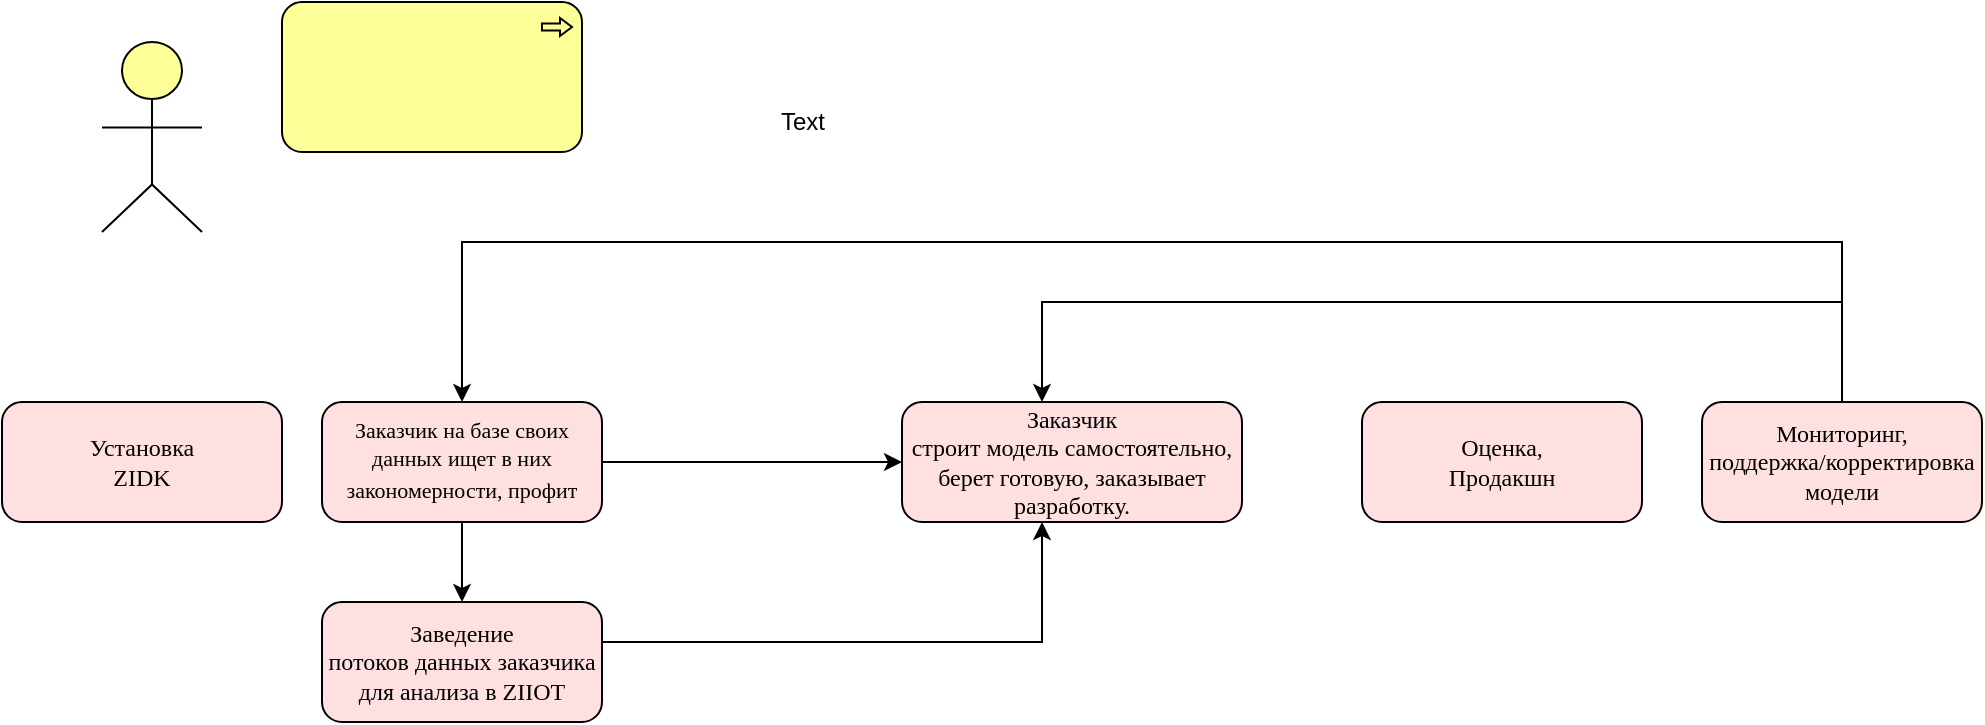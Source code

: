 <mxfile version="15.4.3" type="github">
  <diagram id="ft-S6p3YyGh-OVdkdaEB" name="Page-1">
    <mxGraphModel dx="903" dy="469" grid="1" gridSize="10" guides="1" tooltips="1" connect="1" arrows="1" fold="1" page="1" pageScale="1" pageWidth="827" pageHeight="1169" math="0" shadow="0">
      <root>
        <mxCell id="0" />
        <mxCell id="1" parent="0" />
        <mxCell id="mtU_wtCQUZE5ZAFzhB16-1" value="" style="html=1;outlineConnect=0;whiteSpace=wrap;fillColor=#ffff99;verticalLabelPosition=bottom;verticalAlign=top;align=center;shape=mxgraph.archimate3.actor;" parent="1" vertex="1">
          <mxGeometry x="50" y="40" width="50" height="95" as="geometry" />
        </mxCell>
        <mxCell id="mtU_wtCQUZE5ZAFzhB16-2" value="" style="html=1;outlineConnect=0;whiteSpace=wrap;fillColor=#ffff99;shape=mxgraph.archimate3.application;appType=proc;archiType=rounded;" parent="1" vertex="1">
          <mxGeometry x="140" y="20" width="150" height="75" as="geometry" />
        </mxCell>
        <mxCell id="-eSvkUpTJXsJWPYgSSkQ-1" value="Text" style="text;html=1;align=center;verticalAlign=middle;resizable=0;points=[];autosize=1;strokeColor=none;fillColor=none;" vertex="1" parent="1">
          <mxGeometry x="380" y="70" width="40" height="20" as="geometry" />
        </mxCell>
        <mxCell id="-eSvkUpTJXsJWPYgSSkQ-10" style="edgeStyle=orthogonalEdgeStyle;rounded=0;orthogonalLoop=1;jettySize=auto;html=1;fontSize=11;" edge="1" parent="1" source="-eSvkUpTJXsJWPYgSSkQ-2" target="-eSvkUpTJXsJWPYgSSkQ-3">
          <mxGeometry relative="1" as="geometry" />
        </mxCell>
        <mxCell id="-eSvkUpTJXsJWPYgSSkQ-11" style="edgeStyle=orthogonalEdgeStyle;rounded=0;orthogonalLoop=1;jettySize=auto;html=1;fontSize=11;" edge="1" parent="1" source="-eSvkUpTJXsJWPYgSSkQ-2" target="-eSvkUpTJXsJWPYgSSkQ-4">
          <mxGeometry relative="1" as="geometry" />
        </mxCell>
        <mxCell id="-eSvkUpTJXsJWPYgSSkQ-2" value="&lt;span style=&quot;font-family: &amp;#34;times new roman&amp;#34; , serif&quot;&gt;Заказчик на базе своих данных&amp;nbsp;&lt;/span&gt;&lt;span style=&quot;font-family: &amp;#34;times new roman&amp;#34; , serif ; line-height: 15.693px&quot;&gt;ищет в них закономерности, профит&lt;/span&gt;" style="html=1;outlineConnect=0;whiteSpace=wrap;fillColor=#FFE0E0;shape=mxgraph.archimate3.application;archiType=rounded;fontSize=11;" vertex="1" parent="1">
          <mxGeometry x="160" y="220" width="140" height="60" as="geometry" />
        </mxCell>
        <mxCell id="-eSvkUpTJXsJWPYgSSkQ-12" style="edgeStyle=orthogonalEdgeStyle;rounded=0;orthogonalLoop=1;jettySize=auto;html=1;fontSize=11;" edge="1" parent="1" source="-eSvkUpTJXsJWPYgSSkQ-3" target="-eSvkUpTJXsJWPYgSSkQ-4">
          <mxGeometry relative="1" as="geometry">
            <Array as="points">
              <mxPoint x="520" y="340" />
            </Array>
          </mxGeometry>
        </mxCell>
        <mxCell id="-eSvkUpTJXsJWPYgSSkQ-3" value="&lt;span style=&quot;font-size: 12px ; font-family: &amp;#34;times new roman&amp;#34; , serif&quot;&gt;Заведение&lt;br&gt;потоков данных заказчика для анализа в&amp;nbsp;&lt;/span&gt;&lt;span lang=&quot;EN-US&quot; style=&quot;font-size: 12px ; font-family: &amp;#34;times new roman&amp;#34; , serif&quot;&gt;ZIIOT&lt;/span&gt;" style="html=1;outlineConnect=0;whiteSpace=wrap;fillColor=#FFE0E0;shape=mxgraph.archimate3.application;archiType=rounded;fontSize=11;" vertex="1" parent="1">
          <mxGeometry x="160" y="320" width="140" height="60" as="geometry" />
        </mxCell>
        <mxCell id="-eSvkUpTJXsJWPYgSSkQ-4" value="&lt;span style=&quot;font-family: &amp;#34;times new roman&amp;#34; , serif ; font-size: 12px&quot;&gt;Заказчик&lt;/span&gt;&lt;br style=&quot;font-family: &amp;#34;times new roman&amp;#34; , serif ; font-size: 12px&quot;&gt;&lt;span style=&quot;font-family: &amp;#34;times new roman&amp;#34; , serif ; font-size: 12px&quot;&gt;строит модель самостоятельно, берет готовую, заказывает разработку.&lt;/span&gt;" style="html=1;outlineConnect=0;whiteSpace=wrap;fillColor=#FFE0E0;shape=mxgraph.archimate3.application;archiType=rounded;fontSize=11;" vertex="1" parent="1">
          <mxGeometry x="450" y="220" width="170" height="60" as="geometry" />
        </mxCell>
        <mxCell id="-eSvkUpTJXsJWPYgSSkQ-5" value="&lt;span style=&quot;font-family: &amp;#34;times new roman&amp;#34; , serif ; font-size: 12px&quot;&gt;Оценка,&lt;/span&gt;&lt;br style=&quot;font-family: &amp;#34;times new roman&amp;#34; , serif ; font-size: 12px&quot;&gt;&lt;span style=&quot;font-family: &amp;#34;times new roman&amp;#34; , serif ; font-size: 12px&quot;&gt;Продакшн&lt;/span&gt;" style="html=1;outlineConnect=0;whiteSpace=wrap;fillColor=#FFE0E0;shape=mxgraph.archimate3.application;archiType=rounded;fontSize=11;" vertex="1" parent="1">
          <mxGeometry x="680" y="220" width="140" height="60" as="geometry" />
        </mxCell>
        <mxCell id="-eSvkUpTJXsJWPYgSSkQ-8" style="edgeStyle=orthogonalEdgeStyle;rounded=0;orthogonalLoop=1;jettySize=auto;html=1;fontSize=11;exitX=0.5;exitY=0;exitDx=0;exitDy=0;exitPerimeter=0;" edge="1" parent="1" source="-eSvkUpTJXsJWPYgSSkQ-6" target="-eSvkUpTJXsJWPYgSSkQ-4">
          <mxGeometry relative="1" as="geometry">
            <Array as="points">
              <mxPoint x="920" y="170" />
              <mxPoint x="520" y="170" />
            </Array>
          </mxGeometry>
        </mxCell>
        <mxCell id="-eSvkUpTJXsJWPYgSSkQ-9" style="edgeStyle=orthogonalEdgeStyle;rounded=0;orthogonalLoop=1;jettySize=auto;html=1;fontSize=11;exitX=0.5;exitY=0;exitDx=0;exitDy=0;exitPerimeter=0;" edge="1" parent="1" source="-eSvkUpTJXsJWPYgSSkQ-6" target="-eSvkUpTJXsJWPYgSSkQ-2">
          <mxGeometry relative="1" as="geometry">
            <Array as="points">
              <mxPoint x="920" y="140" />
              <mxPoint x="230" y="140" />
            </Array>
          </mxGeometry>
        </mxCell>
        <mxCell id="-eSvkUpTJXsJWPYgSSkQ-6" value="&lt;span style=&quot;font-family: &amp;#34;times new roman&amp;#34; , serif ; font-size: 12px&quot;&gt;Мониторинг,&lt;/span&gt;&lt;br style=&quot;font-family: &amp;#34;times new roman&amp;#34; , serif ; font-size: 12px&quot;&gt;&lt;span style=&quot;font-family: &amp;#34;times new roman&amp;#34; , serif ; font-size: 12px&quot;&gt;поддержка/корректировка модели&lt;/span&gt;" style="html=1;outlineConnect=0;whiteSpace=wrap;fillColor=#FFE0E0;shape=mxgraph.archimate3.application;archiType=rounded;fontSize=11;" vertex="1" parent="1">
          <mxGeometry x="850" y="220" width="140" height="60" as="geometry" />
        </mxCell>
        <mxCell id="-eSvkUpTJXsJWPYgSSkQ-7" value="&lt;span style=&quot;font-size: 12px ; font-family: &amp;#34;times new roman&amp;#34; , serif&quot;&gt;Установка&lt;br&gt;&lt;/span&gt;&lt;span lang=&quot;EN-US&quot; style=&quot;font-size: 12px ; font-family: &amp;#34;times new roman&amp;#34; , serif&quot;&gt;ZIDK&lt;/span&gt;" style="html=1;outlineConnect=0;whiteSpace=wrap;fillColor=#FFE0E0;shape=mxgraph.archimate3.application;archiType=rounded;fontSize=11;" vertex="1" parent="1">
          <mxGeometry y="220" width="140" height="60" as="geometry" />
        </mxCell>
      </root>
    </mxGraphModel>
  </diagram>
</mxfile>
